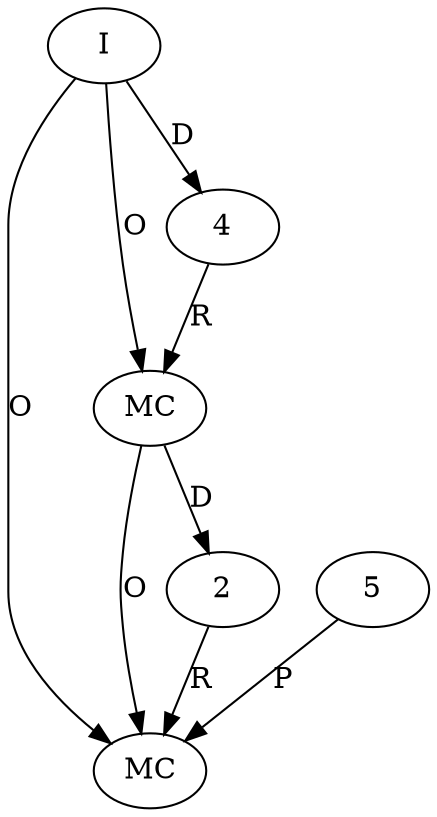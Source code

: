 digraph "AUG" {

  1 [ label="MC" s="putValue()" t="Attributes" l="298" ];
  2 [ t="Attributes" n="dummy_" ];
  3 [ label="MC" s="getMainAttributes()" t="Manifest" l="298" ];
  4 [ t="Manifest" n="manifest" ];
  5 [ t="String" n="value" ];
  6 [ label="I" t="Manifest" l="284" ];
  5 -> 1 [ label="P" ];
  3 -> 1 [ label="O" ];
  6 -> 1 [ label="O" ];
  2 -> 1 [ label="R" ];
  3 -> 2 [ label="D" ];
  4 -> 3 [ label="R" ];
  6 -> 3 [ label="O" ];
  6 -> 4 [ label="D" ];
}
